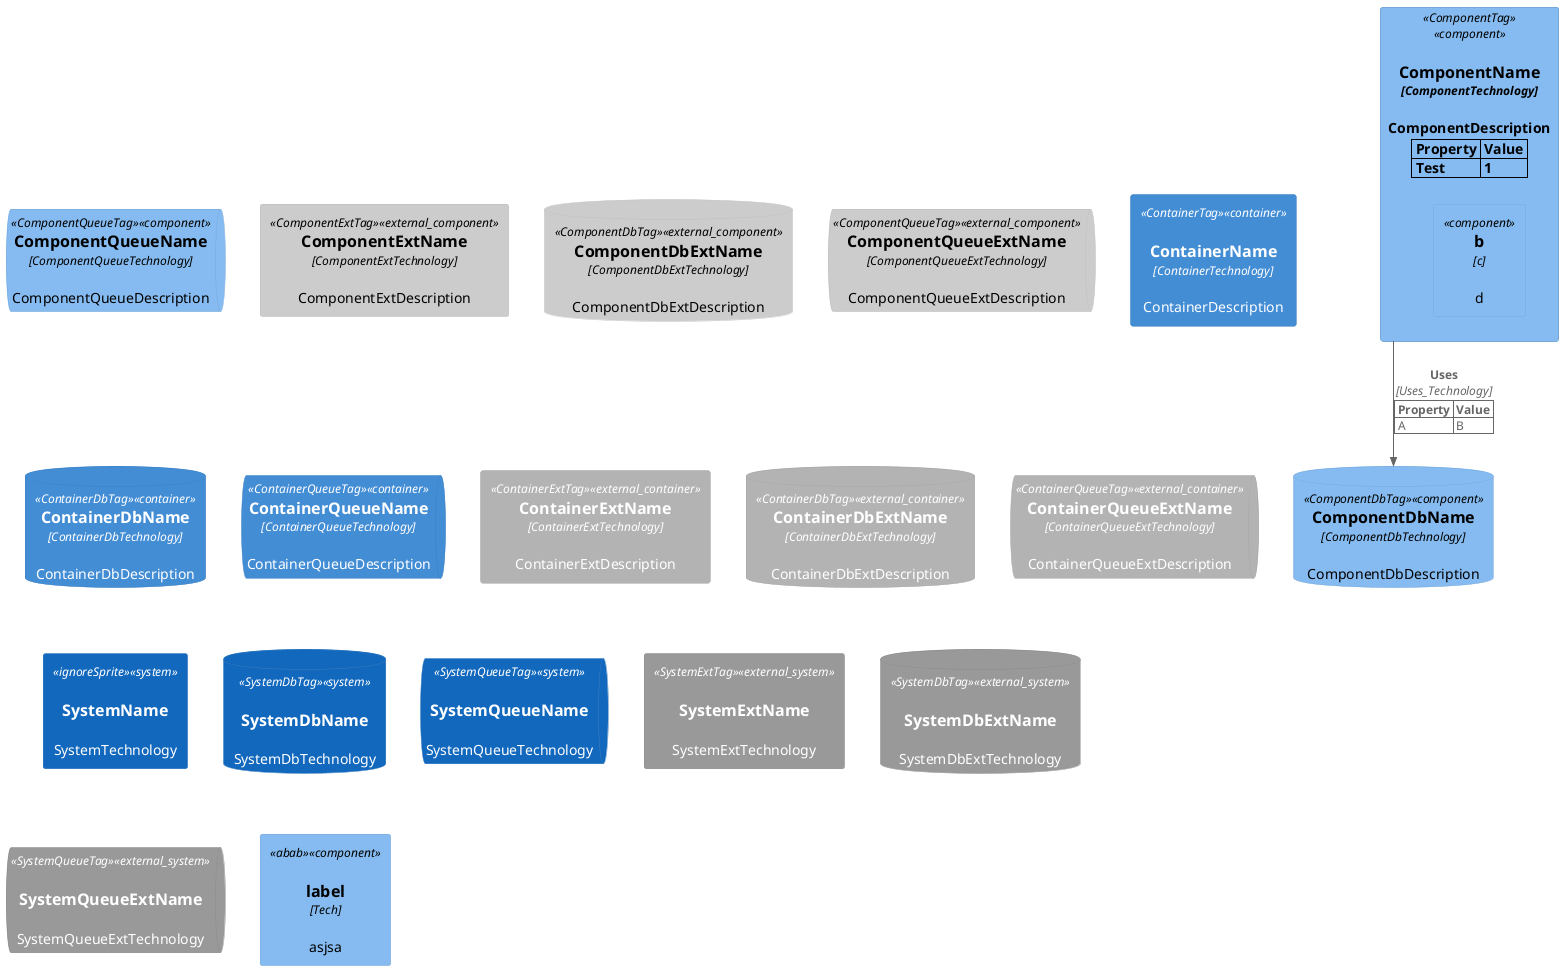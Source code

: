 @startuml

!include <C4/C4_Component>

AddProperty("Test", "1")
Component(component1, "ComponentName", "ComponentTechnology", "ComponentDescription", "ignoreSprite", "ComponentTag") {
    Component(a, "b", "c", "d")
}

ComponentDb(componentDb1, "ComponentDbName", "ComponentDbTechnology", "ComponentDbDescription", $tags="ComponentDbTag")
ComponentQueue(componentQueue1, "ComponentQueueName", "ComponentQueueTechnology", "ComponentQueueDescription", $tags="ComponentQueueTag")

Component_Ext(component_ext1, "ComponentExtName", "ComponentExtTechnology", "ComponentExtDescription", $tags="ComponentExtTag")
ComponentDb_Ext(componentDb_ext1, "ComponentDbExtName", "ComponentDbExtTechnology", "ComponentDbExtDescription", $tags="ComponentDbTag")
ComponentQueue_Ext(componentQueue_ext1, "ComponentQueueExtName", "ComponentQueueExtTechnology", "ComponentQueueExtDescription", $tags="ComponentQueueTag")

Container(container1, "ContainerName", "ContainerTechnology", "ContainerDescription", "ignoreSprite", "ContainerTag")
ContainerDb(containerDb1, "ContainerDbName", "ContainerDbTechnology", "ContainerDbDescription", $tags="ContainerDbTag")
ContainerQueue(containerQueue1, "ContainerQueueName", "ContainerQueueTechnology", "ContainerQueueDescription", $tags="ContainerQueueTag")

Container_Ext(container_ext1, "ContainerExtName", "ContainerExtTechnology", "ContainerExtDescription", $tags="ContainerExtTag")
ContainerDb_Ext(containerDb_ext1, "ContainerDbExtName", "ContainerDbExtTechnology", "ContainerDbExtDescription", $tags="ContainerDbTag")
ContainerQueue_Ext(containerQueue_ext1, "ContainerQueueExtName", "ContainerQueueExtTechnology", "ContainerQueueExtDescription", $tags="ContainerQueueTag")

System(system1, "SystemName", "SystemTechnology", "SystemDescription", "ignoreSprite", "SystemTag")
SystemDb(systemDb1, "SystemDbName", "SystemDbTechnology", "SystemDbDescription", $tags="SystemDbTag")
SystemQueue(systemQueue1, "SystemQueueName", "SystemQueueTechnology", "SystemQueueDescription", $tags="SystemQueueTag")

System_Ext(system_ext1, "SystemExtName", "SystemExtTechnology", "SystemExtDescription", $tags="SystemExtTag")
SystemDb_Ext(systemDb_ext1, "SystemDbExtName", "SystemDbExtTechnology", "SystemDbExtDescription", $tags="SystemDbTag")
SystemQueue_Ext(systemQueue_ext1, "SystemQueueExtName", "SystemQueueExtTechnology", "SystemQueueExtDescription", $tags="SystemQueueTag")

Component(alias, label, "Tech", $descr = "asjsa", $tags="abab", $sprite="ababa")

AddProperty("A", "B")
Rel(component1, componentDb1, "Uses", "Uses_Technology", $tags="DEPENDS_ON")

@enduml